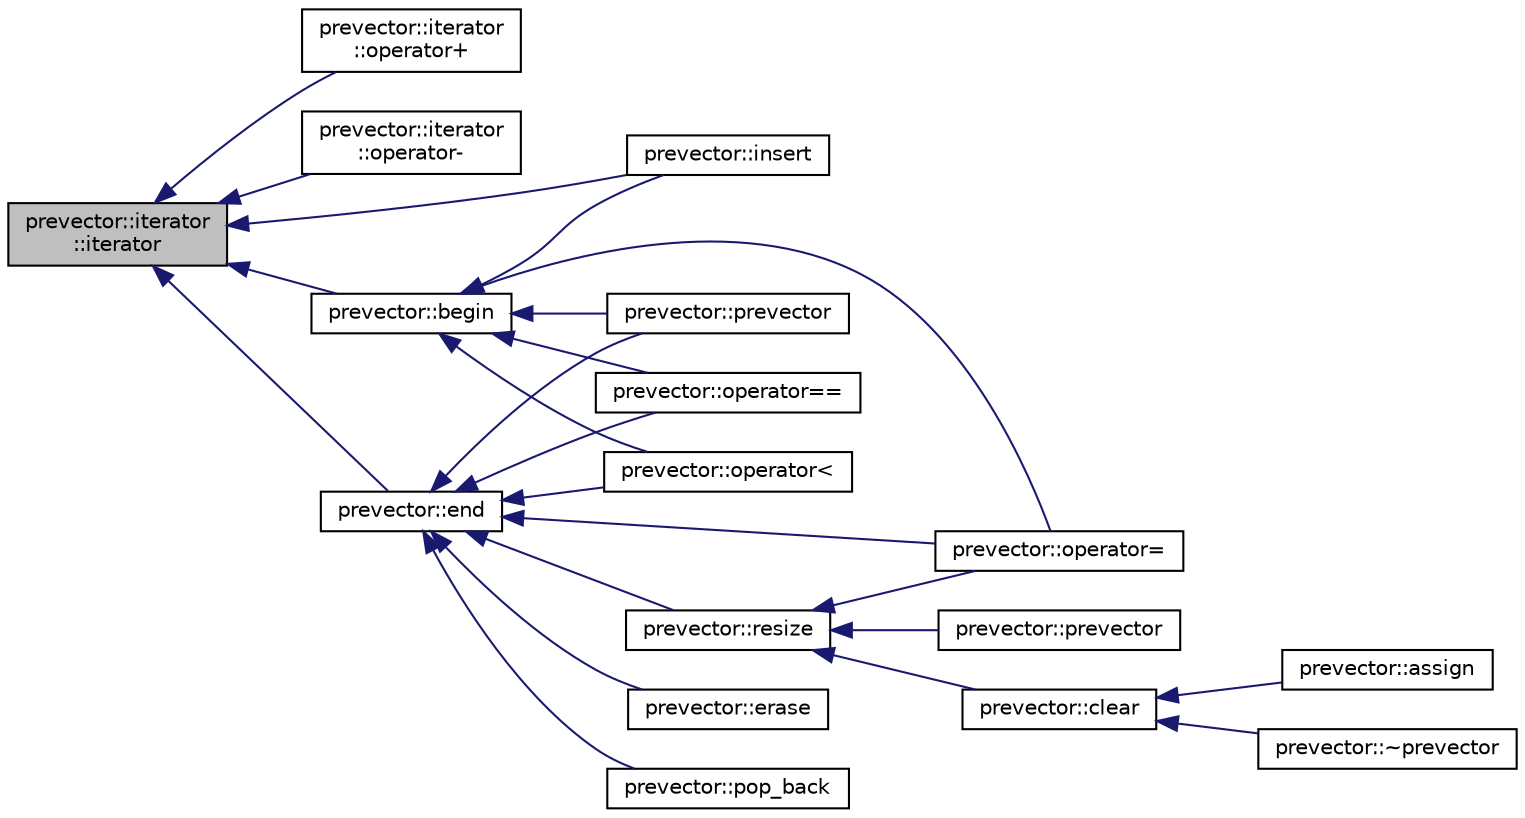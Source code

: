 digraph "prevector::iterator::iterator"
{
  edge [fontname="Helvetica",fontsize="10",labelfontname="Helvetica",labelfontsize="10"];
  node [fontname="Helvetica",fontsize="10",shape=record];
  rankdir="LR";
  Node1 [label="prevector::iterator\l::iterator",height=0.2,width=0.4,color="black", fillcolor="grey75", style="filled", fontcolor="black"];
  Node1 -> Node2 [dir="back",color="midnightblue",fontsize="10",style="solid",fontname="Helvetica"];
  Node2 [label="prevector::iterator\l::operator+",height=0.2,width=0.4,color="black", fillcolor="white", style="filled",URL="$df/d4b/classprevector_1_1iterator.html#ad7b3c04ffe920172bebb072d91f9f899"];
  Node1 -> Node3 [dir="back",color="midnightblue",fontsize="10",style="solid",fontname="Helvetica"];
  Node3 [label="prevector::iterator\l::operator-",height=0.2,width=0.4,color="black", fillcolor="white", style="filled",URL="$df/d4b/classprevector_1_1iterator.html#a54022e189e5a6229f5c528fa3cc00f29"];
  Node1 -> Node4 [dir="back",color="midnightblue",fontsize="10",style="solid",fontname="Helvetica"];
  Node4 [label="prevector::begin",height=0.2,width=0.4,color="black", fillcolor="white", style="filled",URL="$de/d38/classprevector.html#aa9210cbe708412a70868d6e0bca844c9"];
  Node4 -> Node5 [dir="back",color="midnightblue",fontsize="10",style="solid",fontname="Helvetica"];
  Node5 [label="prevector::prevector",height=0.2,width=0.4,color="black", fillcolor="white", style="filled",URL="$de/d38/classprevector.html#abab195dce86a4b44bab7a5e9809a522c"];
  Node4 -> Node6 [dir="back",color="midnightblue",fontsize="10",style="solid",fontname="Helvetica"];
  Node6 [label="prevector::operator=",height=0.2,width=0.4,color="black", fillcolor="white", style="filled",URL="$de/d38/classprevector.html#a325af27672f21e7f2a01d8cdae7abba8"];
  Node4 -> Node7 [dir="back",color="midnightblue",fontsize="10",style="solid",fontname="Helvetica"];
  Node7 [label="prevector::insert",height=0.2,width=0.4,color="black", fillcolor="white", style="filled",URL="$de/d38/classprevector.html#ad4f368a9aa3f0f650e1b2a0894dafe51"];
  Node4 -> Node8 [dir="back",color="midnightblue",fontsize="10",style="solid",fontname="Helvetica"];
  Node8 [label="prevector::operator==",height=0.2,width=0.4,color="black", fillcolor="white", style="filled",URL="$de/d38/classprevector.html#a6de6f6aff0a0ca527754020dbb26f7ab"];
  Node4 -> Node9 [dir="back",color="midnightblue",fontsize="10",style="solid",fontname="Helvetica"];
  Node9 [label="prevector::operator\<",height=0.2,width=0.4,color="black", fillcolor="white", style="filled",URL="$de/d38/classprevector.html#aa599ca1a3ab1fef2736b831ffed19d04"];
  Node1 -> Node10 [dir="back",color="midnightblue",fontsize="10",style="solid",fontname="Helvetica"];
  Node10 [label="prevector::end",height=0.2,width=0.4,color="black", fillcolor="white", style="filled",URL="$de/d38/classprevector.html#aab7f6e13a3cac85cc340fc6b90c5365c"];
  Node10 -> Node5 [dir="back",color="midnightblue",fontsize="10",style="solid",fontname="Helvetica"];
  Node10 -> Node6 [dir="back",color="midnightblue",fontsize="10",style="solid",fontname="Helvetica"];
  Node10 -> Node11 [dir="back",color="midnightblue",fontsize="10",style="solid",fontname="Helvetica"];
  Node11 [label="prevector::resize",height=0.2,width=0.4,color="black", fillcolor="white", style="filled",URL="$de/d38/classprevector.html#ad2d97a45e0d2872260e868a540d31860"];
  Node11 -> Node12 [dir="back",color="midnightblue",fontsize="10",style="solid",fontname="Helvetica"];
  Node12 [label="prevector::prevector",height=0.2,width=0.4,color="black", fillcolor="white", style="filled",URL="$de/d38/classprevector.html#a0c428e879c43daac251d6fbbc2ab7b54"];
  Node11 -> Node6 [dir="back",color="midnightblue",fontsize="10",style="solid",fontname="Helvetica"];
  Node11 -> Node13 [dir="back",color="midnightblue",fontsize="10",style="solid",fontname="Helvetica"];
  Node13 [label="prevector::clear",height=0.2,width=0.4,color="black", fillcolor="white", style="filled",URL="$de/d38/classprevector.html#a412f07b8bf5485dabe2fe9d6d5dfe763"];
  Node13 -> Node14 [dir="back",color="midnightblue",fontsize="10",style="solid",fontname="Helvetica"];
  Node14 [label="prevector::assign",height=0.2,width=0.4,color="black", fillcolor="white", style="filled",URL="$de/d38/classprevector.html#aecbf4de43de23c1b01a2e39bf974f14e"];
  Node13 -> Node15 [dir="back",color="midnightblue",fontsize="10",style="solid",fontname="Helvetica"];
  Node15 [label="prevector::~prevector",height=0.2,width=0.4,color="black", fillcolor="white", style="filled",URL="$de/d38/classprevector.html#a507bc6d153e291d93c885162e3a3a8f7"];
  Node10 -> Node16 [dir="back",color="midnightblue",fontsize="10",style="solid",fontname="Helvetica"];
  Node16 [label="prevector::erase",height=0.2,width=0.4,color="black", fillcolor="white", style="filled",URL="$de/d38/classprevector.html#a1bcffc1a855e24c2ac67b11f55d80d5f"];
  Node10 -> Node17 [dir="back",color="midnightblue",fontsize="10",style="solid",fontname="Helvetica"];
  Node17 [label="prevector::pop_back",height=0.2,width=0.4,color="black", fillcolor="white", style="filled",URL="$de/d38/classprevector.html#a14e92ae67d4f110c66fe8c430f44a027"];
  Node10 -> Node8 [dir="back",color="midnightblue",fontsize="10",style="solid",fontname="Helvetica"];
  Node10 -> Node9 [dir="back",color="midnightblue",fontsize="10",style="solid",fontname="Helvetica"];
  Node1 -> Node7 [dir="back",color="midnightblue",fontsize="10",style="solid",fontname="Helvetica"];
}
